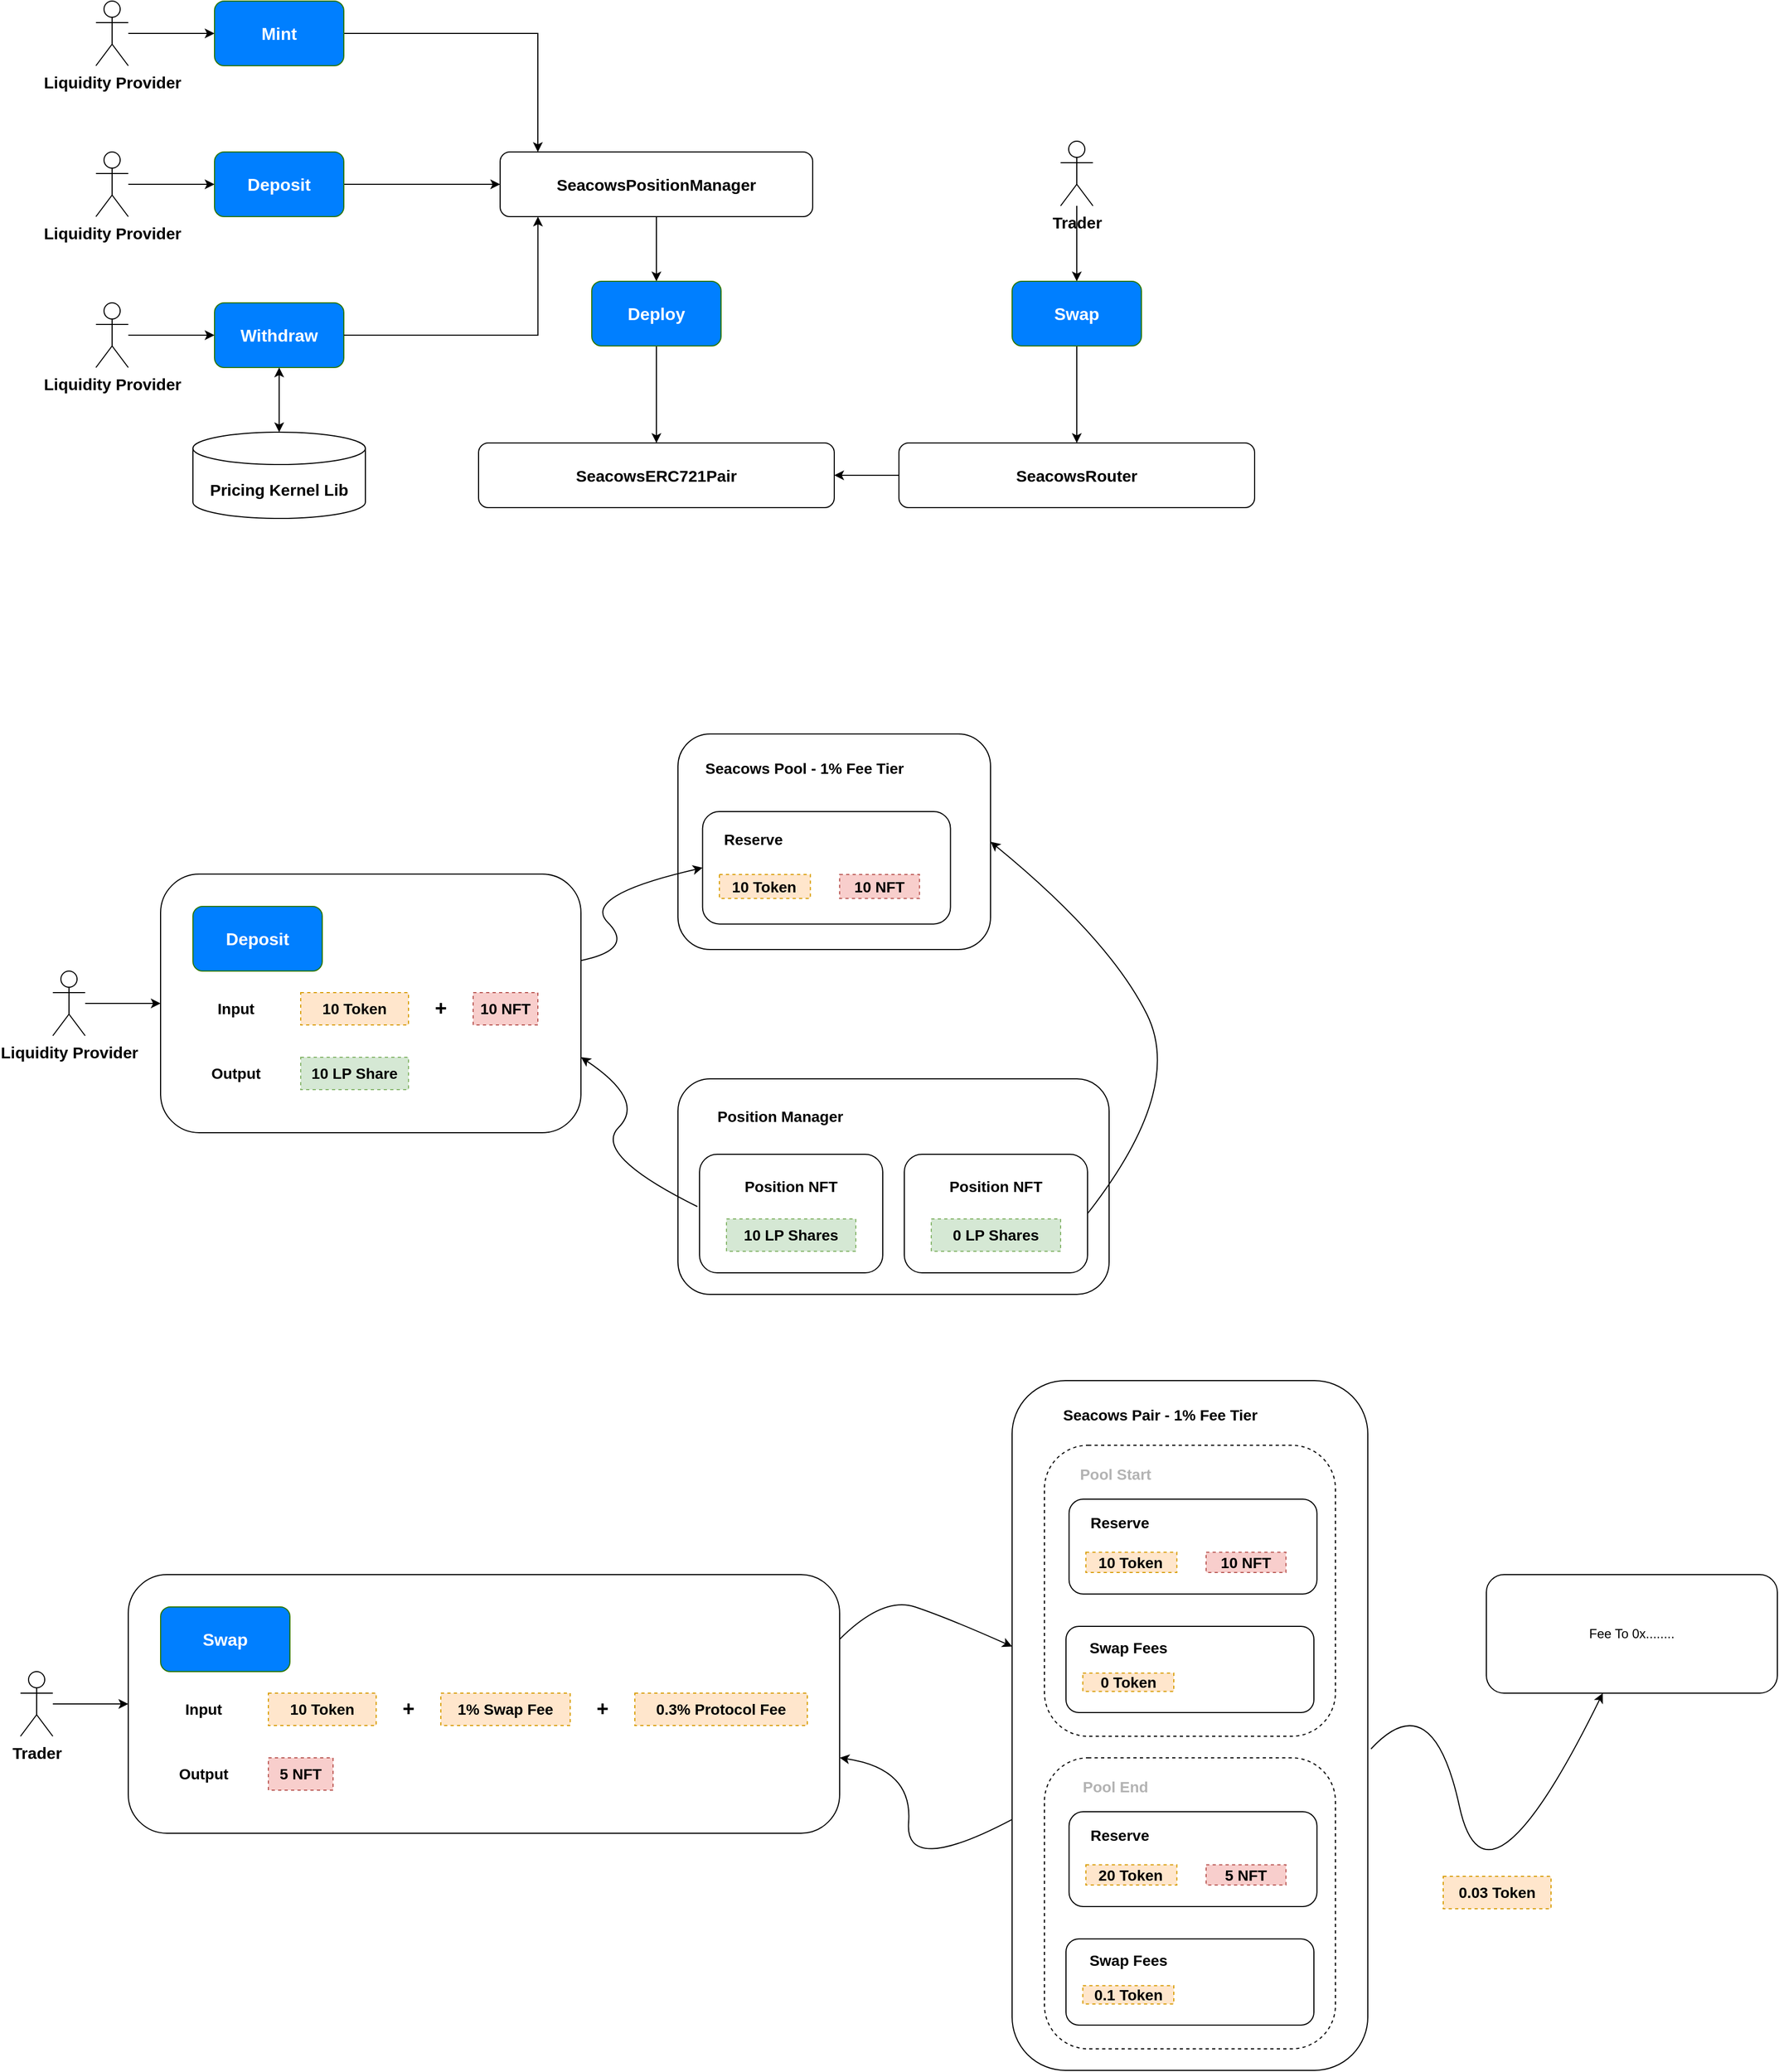<mxfile version="22.1.5" type="github">
  <diagram name="Page-1" id="JHaaU6NFo8X3d21TWG8B">
    <mxGraphModel dx="3038" dy="1568" grid="1" gridSize="10" guides="1" tooltips="1" connect="1" arrows="1" fold="1" page="1" pageScale="1" pageWidth="850" pageHeight="1100" math="0" shadow="0">
      <root>
        <mxCell id="0" />
        <mxCell id="1" parent="0" />
        <mxCell id="7NEF39oOE2MMFY-x1kDi-77" value="" style="group" vertex="1" connectable="0" parent="1">
          <mxGeometry x="-430" y="350" width="1075" height="480" as="geometry" />
        </mxCell>
        <mxCell id="mslve8zWukUBzVXUummT-3" value="SeacowsPositionManager" style="rounded=1;whiteSpace=wrap;html=1;fontStyle=1;fontSize=15;" parent="7NEF39oOE2MMFY-x1kDi-77" vertex="1">
          <mxGeometry x="375" y="140" width="290" height="60" as="geometry" />
        </mxCell>
        <mxCell id="mslve8zWukUBzVXUummT-4" value="SeacowsERC721Pair" style="rounded=1;whiteSpace=wrap;html=1;fontStyle=1;fontSize=15;" parent="7NEF39oOE2MMFY-x1kDi-77" vertex="1">
          <mxGeometry x="355" y="410" width="330" height="60" as="geometry" />
        </mxCell>
        <mxCell id="mslve8zWukUBzVXUummT-36" style="edgeStyle=orthogonalEdgeStyle;rounded=0;orthogonalLoop=1;jettySize=auto;html=1;" parent="7NEF39oOE2MMFY-x1kDi-77" source="mslve8zWukUBzVXUummT-5" target="mslve8zWukUBzVXUummT-4" edge="1">
          <mxGeometry relative="1" as="geometry" />
        </mxCell>
        <mxCell id="mslve8zWukUBzVXUummT-5" value="SeacowsRouter" style="rounded=1;whiteSpace=wrap;html=1;fontStyle=1;fontSize=15;" parent="7NEF39oOE2MMFY-x1kDi-77" vertex="1">
          <mxGeometry x="745" y="410" width="330" height="60" as="geometry" />
        </mxCell>
        <mxCell id="mslve8zWukUBzVXUummT-7" value="Pricing Kernel Lib" style="shape=cylinder3;whiteSpace=wrap;html=1;boundedLbl=1;backgroundOutline=1;size=15;fontStyle=1;fontSize=15;" parent="7NEF39oOE2MMFY-x1kDi-77" vertex="1">
          <mxGeometry x="90" y="400" width="160" height="80" as="geometry" />
        </mxCell>
        <mxCell id="mslve8zWukUBzVXUummT-9" value="Liquidity Provider" style="shape=umlActor;verticalLabelPosition=bottom;verticalAlign=top;html=1;outlineConnect=0;fontStyle=1;fontSize=15;" parent="7NEF39oOE2MMFY-x1kDi-77" vertex="1">
          <mxGeometry width="30" height="60" as="geometry" />
        </mxCell>
        <mxCell id="mslve8zWukUBzVXUummT-10" value="Trader" style="shape=umlActor;verticalLabelPosition=bottom;verticalAlign=top;html=1;outlineConnect=0;fontStyle=1;fontSize=15;" parent="7NEF39oOE2MMFY-x1kDi-77" vertex="1">
          <mxGeometry x="895" y="130" width="30" height="60" as="geometry" />
        </mxCell>
        <mxCell id="mslve8zWukUBzVXUummT-32" style="edgeStyle=orthogonalEdgeStyle;rounded=0;orthogonalLoop=1;jettySize=auto;html=1;exitX=1;exitY=0.5;exitDx=0;exitDy=0;" parent="7NEF39oOE2MMFY-x1kDi-77" source="mslve8zWukUBzVXUummT-20" target="mslve8zWukUBzVXUummT-3" edge="1">
          <mxGeometry relative="1" as="geometry">
            <Array as="points">
              <mxPoint x="410" y="30" />
            </Array>
          </mxGeometry>
        </mxCell>
        <mxCell id="mslve8zWukUBzVXUummT-20" value="&lt;b&gt;&lt;font style=&quot;font-size: 16px;&quot;&gt;Mint&lt;/font&gt;&lt;/b&gt;" style="rounded=1;whiteSpace=wrap;html=1;fillColor=#007FFF;strokeColor=#2D7600;fontColor=#FFFFFF;" parent="7NEF39oOE2MMFY-x1kDi-77" vertex="1">
          <mxGeometry x="110" width="120" height="60" as="geometry" />
        </mxCell>
        <mxCell id="mslve8zWukUBzVXUummT-29" style="edgeStyle=orthogonalEdgeStyle;rounded=0;orthogonalLoop=1;jettySize=auto;html=1;" parent="7NEF39oOE2MMFY-x1kDi-77" source="mslve8zWukUBzVXUummT-9" target="mslve8zWukUBzVXUummT-20" edge="1">
          <mxGeometry relative="1" as="geometry">
            <Array as="points">
              <mxPoint x="70" y="30" />
              <mxPoint x="70" y="30" />
            </Array>
          </mxGeometry>
        </mxCell>
        <mxCell id="mslve8zWukUBzVXUummT-31" style="edgeStyle=orthogonalEdgeStyle;rounded=0;orthogonalLoop=1;jettySize=auto;html=1;entryX=0;entryY=0.5;entryDx=0;entryDy=0;" parent="7NEF39oOE2MMFY-x1kDi-77" source="mslve8zWukUBzVXUummT-21" target="mslve8zWukUBzVXUummT-3" edge="1">
          <mxGeometry relative="1" as="geometry" />
        </mxCell>
        <mxCell id="mslve8zWukUBzVXUummT-21" value="&lt;b&gt;&lt;font style=&quot;font-size: 16px;&quot;&gt;Deposit&lt;br&gt;&lt;/font&gt;&lt;/b&gt;" style="rounded=1;whiteSpace=wrap;html=1;fillColor=#007FFF;strokeColor=#2D7600;fontColor=#FFFFFF;" parent="7NEF39oOE2MMFY-x1kDi-77" vertex="1">
          <mxGeometry x="110" y="140" width="120" height="60" as="geometry" />
        </mxCell>
        <mxCell id="mslve8zWukUBzVXUummT-25" value="" style="edgeStyle=orthogonalEdgeStyle;rounded=0;orthogonalLoop=1;jettySize=auto;html=1;" parent="7NEF39oOE2MMFY-x1kDi-77" source="mslve8zWukUBzVXUummT-22" target="mslve8zWukUBzVXUummT-4" edge="1">
          <mxGeometry relative="1" as="geometry" />
        </mxCell>
        <mxCell id="mslve8zWukUBzVXUummT-22" value="&lt;b&gt;&lt;font style=&quot;font-size: 16px;&quot;&gt;Deploy&lt;/font&gt;&lt;/b&gt;" style="rounded=1;whiteSpace=wrap;html=1;fillColor=#007FFF;strokeColor=#2D7600;fontColor=#FFFFFF;" parent="7NEF39oOE2MMFY-x1kDi-77" vertex="1">
          <mxGeometry x="460" y="260" width="120" height="60" as="geometry" />
        </mxCell>
        <mxCell id="mslve8zWukUBzVXUummT-24" value="" style="edgeStyle=orthogonalEdgeStyle;rounded=0;orthogonalLoop=1;jettySize=auto;html=1;" parent="7NEF39oOE2MMFY-x1kDi-77" source="mslve8zWukUBzVXUummT-3" target="mslve8zWukUBzVXUummT-22" edge="1">
          <mxGeometry relative="1" as="geometry" />
        </mxCell>
        <mxCell id="mslve8zWukUBzVXUummT-35" value="" style="edgeStyle=orthogonalEdgeStyle;rounded=0;orthogonalLoop=1;jettySize=auto;html=1;" parent="7NEF39oOE2MMFY-x1kDi-77" source="mslve8zWukUBzVXUummT-23" target="mslve8zWukUBzVXUummT-5" edge="1">
          <mxGeometry relative="1" as="geometry" />
        </mxCell>
        <mxCell id="mslve8zWukUBzVXUummT-23" value="&lt;b&gt;&lt;font style=&quot;font-size: 16px;&quot;&gt;Swap&lt;/font&gt;&lt;/b&gt;" style="rounded=1;whiteSpace=wrap;html=1;fillColor=#007FFF;strokeColor=#2D7600;fontColor=#FFFFFF;" parent="7NEF39oOE2MMFY-x1kDi-77" vertex="1">
          <mxGeometry x="850" y="260" width="120" height="60" as="geometry" />
        </mxCell>
        <mxCell id="mslve8zWukUBzVXUummT-45" value="" style="edgeStyle=orthogonalEdgeStyle;rounded=0;orthogonalLoop=1;jettySize=auto;html=1;" parent="7NEF39oOE2MMFY-x1kDi-77" source="mslve8zWukUBzVXUummT-10" target="mslve8zWukUBzVXUummT-23" edge="1">
          <mxGeometry relative="1" as="geometry" />
        </mxCell>
        <mxCell id="mslve8zWukUBzVXUummT-30" style="edgeStyle=orthogonalEdgeStyle;rounded=0;orthogonalLoop=1;jettySize=auto;html=1;" parent="7NEF39oOE2MMFY-x1kDi-77" source="mslve8zWukUBzVXUummT-27" target="mslve8zWukUBzVXUummT-21" edge="1">
          <mxGeometry relative="1" as="geometry" />
        </mxCell>
        <mxCell id="mslve8zWukUBzVXUummT-27" value="Liquidity Provider" style="shape=umlActor;verticalLabelPosition=bottom;verticalAlign=top;html=1;outlineConnect=0;fontStyle=1;fontSize=15;" parent="7NEF39oOE2MMFY-x1kDi-77" vertex="1">
          <mxGeometry y="140" width="30" height="60" as="geometry" />
        </mxCell>
        <mxCell id="mslve8zWukUBzVXUummT-37" value="&lt;b&gt;&lt;font style=&quot;font-size: 16px;&quot;&gt;Withdraw&lt;br&gt;&lt;/font&gt;&lt;/b&gt;" style="rounded=1;whiteSpace=wrap;html=1;fillColor=#007FFF;strokeColor=#2D7600;fontColor=#FFFFFF;" parent="7NEF39oOE2MMFY-x1kDi-77" vertex="1">
          <mxGeometry x="110" y="280" width="120" height="60" as="geometry" />
        </mxCell>
        <mxCell id="mslve8zWukUBzVXUummT-38" style="edgeStyle=orthogonalEdgeStyle;rounded=0;orthogonalLoop=1;jettySize=auto;html=1;" parent="7NEF39oOE2MMFY-x1kDi-77" source="mslve8zWukUBzVXUummT-39" target="mslve8zWukUBzVXUummT-37" edge="1">
          <mxGeometry relative="1" as="geometry" />
        </mxCell>
        <mxCell id="mslve8zWukUBzVXUummT-39" value="Liquidity Provider" style="shape=umlActor;verticalLabelPosition=bottom;verticalAlign=top;html=1;outlineConnect=0;fontStyle=1;fontSize=15;" parent="7NEF39oOE2MMFY-x1kDi-77" vertex="1">
          <mxGeometry y="280" width="30" height="60" as="geometry" />
        </mxCell>
        <mxCell id="mslve8zWukUBzVXUummT-40" style="edgeStyle=orthogonalEdgeStyle;rounded=0;orthogonalLoop=1;jettySize=auto;html=1;entryX=0.121;entryY=1;entryDx=0;entryDy=0;entryPerimeter=0;" parent="7NEF39oOE2MMFY-x1kDi-77" source="mslve8zWukUBzVXUummT-37" target="mslve8zWukUBzVXUummT-3" edge="1">
          <mxGeometry relative="1" as="geometry" />
        </mxCell>
        <mxCell id="mslve8zWukUBzVXUummT-47" value="" style="endArrow=classic;startArrow=classic;html=1;rounded=0;entryX=0.5;entryY=1;entryDx=0;entryDy=0;exitX=0.5;exitY=0;exitDx=0;exitDy=0;exitPerimeter=0;strokeWidth=1;" parent="7NEF39oOE2MMFY-x1kDi-77" source="mslve8zWukUBzVXUummT-7" target="mslve8zWukUBzVXUummT-37" edge="1">
          <mxGeometry width="100" height="100" relative="1" as="geometry">
            <mxPoint x="130" y="480" as="sourcePoint" />
            <mxPoint x="230" y="380" as="targetPoint" />
          </mxGeometry>
        </mxCell>
        <mxCell id="7NEF39oOE2MMFY-x1kDi-78" value="" style="group" vertex="1" connectable="0" parent="1">
          <mxGeometry x="-470" y="1030" width="1050" height="520" as="geometry" />
        </mxCell>
        <mxCell id="7NEF39oOE2MMFY-x1kDi-1" value="Liquidity Provider" style="shape=umlActor;verticalLabelPosition=bottom;verticalAlign=top;html=1;outlineConnect=0;fontStyle=1;fontSize=15;" vertex="1" parent="7NEF39oOE2MMFY-x1kDi-78">
          <mxGeometry y="220" width="30" height="60" as="geometry" />
        </mxCell>
        <mxCell id="7NEF39oOE2MMFY-x1kDi-14" value="" style="group;labelBorderColor=#3399FF;" vertex="1" connectable="0" parent="7NEF39oOE2MMFY-x1kDi-78">
          <mxGeometry x="100" y="130" width="390" height="240" as="geometry" />
        </mxCell>
        <mxCell id="7NEF39oOE2MMFY-x1kDi-5" value="" style="rounded=1;whiteSpace=wrap;html=1;" vertex="1" parent="7NEF39oOE2MMFY-x1kDi-14">
          <mxGeometry width="390" height="240" as="geometry" />
        </mxCell>
        <mxCell id="7NEF39oOE2MMFY-x1kDi-2" value="&lt;b&gt;&lt;font style=&quot;font-size: 16px;&quot;&gt;Deposit&lt;br&gt;&lt;/font&gt;&lt;/b&gt;" style="rounded=1;whiteSpace=wrap;html=1;fillColor=#007FFF;strokeColor=#2D7600;fontColor=#FFFFFF;" vertex="1" parent="7NEF39oOE2MMFY-x1kDi-14">
          <mxGeometry x="30" y="30" width="120" height="60" as="geometry" />
        </mxCell>
        <mxCell id="7NEF39oOE2MMFY-x1kDi-6" value="Input" style="text;html=1;strokeColor=none;fillColor=none;align=center;verticalAlign=middle;whiteSpace=wrap;rounded=0;fontStyle=1;fontSize=14;" vertex="1" parent="7NEF39oOE2MMFY-x1kDi-14">
          <mxGeometry x="40" y="110" width="60" height="30" as="geometry" />
        </mxCell>
        <mxCell id="7NEF39oOE2MMFY-x1kDi-7" value="Output" style="text;html=1;strokeColor=none;fillColor=none;align=center;verticalAlign=middle;whiteSpace=wrap;rounded=0;fontStyle=1;fontSize=14;" vertex="1" parent="7NEF39oOE2MMFY-x1kDi-14">
          <mxGeometry x="40" y="170" width="60" height="30" as="geometry" />
        </mxCell>
        <mxCell id="7NEF39oOE2MMFY-x1kDi-8" value="10 Token" style="text;html=1;strokeColor=#d79b00;fillColor=#ffe6cc;align=center;verticalAlign=middle;whiteSpace=wrap;rounded=0;labelBorderColor=none;dashed=1;fontStyle=1;fontSize=14;" vertex="1" parent="7NEF39oOE2MMFY-x1kDi-14">
          <mxGeometry x="130" y="110" width="100" height="30" as="geometry" />
        </mxCell>
        <mxCell id="7NEF39oOE2MMFY-x1kDi-9" value="10 NFT" style="text;html=1;align=center;verticalAlign=middle;whiteSpace=wrap;rounded=0;fillColor=#f8cecc;strokeColor=#b85450;dashed=1;fontStyle=1;fontSize=14;" vertex="1" parent="7NEF39oOE2MMFY-x1kDi-14">
          <mxGeometry x="290" y="110" width="60" height="30" as="geometry" />
        </mxCell>
        <mxCell id="7NEF39oOE2MMFY-x1kDi-10" value="10 LP Share" style="text;html=1;strokeColor=#82b366;fillColor=#d5e8d4;align=center;verticalAlign=middle;whiteSpace=wrap;rounded=0;dashed=1;fontStyle=1;fontSize=14;" vertex="1" parent="7NEF39oOE2MMFY-x1kDi-14">
          <mxGeometry x="130" y="170" width="100" height="30" as="geometry" />
        </mxCell>
        <mxCell id="7NEF39oOE2MMFY-x1kDi-11" value="+" style="text;html=1;strokeColor=none;fillColor=none;align=center;verticalAlign=middle;whiteSpace=wrap;rounded=0;fontStyle=1;fontSize=19;" vertex="1" parent="7NEF39oOE2MMFY-x1kDi-14">
          <mxGeometry x="230" y="110" width="60" height="30" as="geometry" />
        </mxCell>
        <mxCell id="7NEF39oOE2MMFY-x1kDi-16" value="" style="edgeStyle=orthogonalEdgeStyle;rounded=0;orthogonalLoop=1;jettySize=auto;html=1;entryX=0;entryY=0.5;entryDx=0;entryDy=0;" edge="1" parent="7NEF39oOE2MMFY-x1kDi-78" source="7NEF39oOE2MMFY-x1kDi-1" target="7NEF39oOE2MMFY-x1kDi-5">
          <mxGeometry relative="1" as="geometry" />
        </mxCell>
        <mxCell id="7NEF39oOE2MMFY-x1kDi-30" value="" style="group" vertex="1" connectable="0" parent="7NEF39oOE2MMFY-x1kDi-78">
          <mxGeometry x="580" width="350" height="200" as="geometry" />
        </mxCell>
        <mxCell id="7NEF39oOE2MMFY-x1kDi-3" value="" style="rounded=1;whiteSpace=wrap;html=1;" vertex="1" parent="7NEF39oOE2MMFY-x1kDi-30">
          <mxGeometry width="290" height="200" as="geometry" />
        </mxCell>
        <mxCell id="7NEF39oOE2MMFY-x1kDi-17" value="Seacows Pool - 1% Fee Tier" style="text;html=1;strokeColor=none;fillColor=none;align=center;verticalAlign=middle;whiteSpace=wrap;rounded=0;fontStyle=1;fontSize=14;" vertex="1" parent="7NEF39oOE2MMFY-x1kDi-30">
          <mxGeometry y="20.0" width="234.78" height="24" as="geometry" />
        </mxCell>
        <mxCell id="7NEF39oOE2MMFY-x1kDi-28" value="" style="group" vertex="1" connectable="0" parent="7NEF39oOE2MMFY-x1kDi-30">
          <mxGeometry x="22.826" y="72" width="230" height="104.348" as="geometry" />
        </mxCell>
        <mxCell id="7NEF39oOE2MMFY-x1kDi-24" value="" style="rounded=1;whiteSpace=wrap;html=1;" vertex="1" parent="7NEF39oOE2MMFY-x1kDi-28">
          <mxGeometry width="230" height="104.348" as="geometry" />
        </mxCell>
        <mxCell id="7NEF39oOE2MMFY-x1kDi-26" value="10 Token" style="text;html=1;strokeColor=#d79b00;fillColor=#ffe6cc;align=center;verticalAlign=middle;whiteSpace=wrap;rounded=0;labelBorderColor=none;dashed=1;fontStyle=1;fontSize=14;" vertex="1" parent="7NEF39oOE2MMFY-x1kDi-28">
          <mxGeometry x="15.62" y="58.435" width="84.38" height="22.157" as="geometry" />
        </mxCell>
        <mxCell id="7NEF39oOE2MMFY-x1kDi-27" value="10 NFT" style="text;html=1;align=center;verticalAlign=middle;whiteSpace=wrap;rounded=0;fillColor=#f8cecc;strokeColor=#b85450;dashed=1;fontStyle=1;fontSize=14;" vertex="1" parent="7NEF39oOE2MMFY-x1kDi-28">
          <mxGeometry x="127.178" y="58.434" width="74.086" height="22.152" as="geometry" />
        </mxCell>
        <mxCell id="7NEF39oOE2MMFY-x1kDi-18" value="Reserve" style="text;html=1;strokeColor=none;fillColor=none;align=center;verticalAlign=middle;whiteSpace=wrap;rounded=0;fontStyle=1;fontSize=14;" vertex="1" parent="7NEF39oOE2MMFY-x1kDi-28">
          <mxGeometry x="15.62" y="14.957" width="64.38" height="22.157" as="geometry" />
        </mxCell>
        <mxCell id="7NEF39oOE2MMFY-x1kDi-38" value="" style="group" vertex="1" connectable="0" parent="7NEF39oOE2MMFY-x1kDi-78">
          <mxGeometry x="580" y="320" width="400" height="200" as="geometry" />
        </mxCell>
        <mxCell id="7NEF39oOE2MMFY-x1kDi-4" value="" style="rounded=1;whiteSpace=wrap;html=1;" vertex="1" parent="7NEF39oOE2MMFY-x1kDi-38">
          <mxGeometry width="400" height="200" as="geometry" />
        </mxCell>
        <mxCell id="7NEF39oOE2MMFY-x1kDi-19" value="Position Manager" style="text;html=1;strokeColor=none;fillColor=none;align=center;verticalAlign=middle;whiteSpace=wrap;rounded=0;fontStyle=1;fontSize=14;" vertex="1" parent="7NEF39oOE2MMFY-x1kDi-38">
          <mxGeometry x="20" y="20" width="150" height="30" as="geometry" />
        </mxCell>
        <mxCell id="7NEF39oOE2MMFY-x1kDi-33" value="" style="group" vertex="1" connectable="0" parent="7NEF39oOE2MMFY-x1kDi-38">
          <mxGeometry x="20" y="70" width="170" height="110" as="geometry" />
        </mxCell>
        <mxCell id="7NEF39oOE2MMFY-x1kDi-25" value="" style="rounded=1;whiteSpace=wrap;html=1;" vertex="1" parent="7NEF39oOE2MMFY-x1kDi-33">
          <mxGeometry width="170" height="110" as="geometry" />
        </mxCell>
        <mxCell id="7NEF39oOE2MMFY-x1kDi-20" value="Position NFT" style="text;html=1;strokeColor=none;fillColor=none;align=center;verticalAlign=middle;whiteSpace=wrap;rounded=0;fontStyle=1;fontSize=14;" vertex="1" parent="7NEF39oOE2MMFY-x1kDi-33">
          <mxGeometry x="25" y="15" width="120" height="30" as="geometry" />
        </mxCell>
        <mxCell id="7NEF39oOE2MMFY-x1kDi-32" value="10 LP Shares" style="text;html=1;strokeColor=#82b366;fillColor=#d5e8d4;align=center;verticalAlign=middle;whiteSpace=wrap;rounded=0;labelBorderColor=none;dashed=1;fontStyle=1;fontSize=14;" vertex="1" parent="7NEF39oOE2MMFY-x1kDi-33">
          <mxGeometry x="25" y="60" width="120" height="30" as="geometry" />
        </mxCell>
        <mxCell id="7NEF39oOE2MMFY-x1kDi-34" value="" style="group" vertex="1" connectable="0" parent="7NEF39oOE2MMFY-x1kDi-38">
          <mxGeometry x="210" y="70" width="170" height="110" as="geometry" />
        </mxCell>
        <mxCell id="7NEF39oOE2MMFY-x1kDi-35" value="" style="rounded=1;whiteSpace=wrap;html=1;" vertex="1" parent="7NEF39oOE2MMFY-x1kDi-34">
          <mxGeometry width="170" height="110" as="geometry" />
        </mxCell>
        <mxCell id="7NEF39oOE2MMFY-x1kDi-36" value="Position NFT" style="text;html=1;strokeColor=none;fillColor=none;align=center;verticalAlign=middle;whiteSpace=wrap;rounded=0;fontStyle=1;fontSize=14;" vertex="1" parent="7NEF39oOE2MMFY-x1kDi-34">
          <mxGeometry x="25" y="15" width="120" height="30" as="geometry" />
        </mxCell>
        <mxCell id="7NEF39oOE2MMFY-x1kDi-37" value="0 LP Shares" style="text;html=1;strokeColor=#82b366;fillColor=#d5e8d4;align=center;verticalAlign=middle;whiteSpace=wrap;rounded=0;labelBorderColor=none;dashed=1;fontStyle=1;fontSize=14;" vertex="1" parent="7NEF39oOE2MMFY-x1kDi-34">
          <mxGeometry x="25" y="60" width="120" height="30" as="geometry" />
        </mxCell>
        <mxCell id="7NEF39oOE2MMFY-x1kDi-41" value="" style="curved=1;endArrow=classic;html=1;rounded=0;exitX=1;exitY=0.5;exitDx=0;exitDy=0;entryX=1;entryY=0.5;entryDx=0;entryDy=0;" edge="1" parent="7NEF39oOE2MMFY-x1kDi-78" source="7NEF39oOE2MMFY-x1kDi-35" target="7NEF39oOE2MMFY-x1kDi-3">
          <mxGeometry width="50" height="50" relative="1" as="geometry">
            <mxPoint x="1000" y="270" as="sourcePoint" />
            <mxPoint x="1050" y="220" as="targetPoint" />
            <Array as="points">
              <mxPoint x="1050" y="330" />
              <mxPoint x="980" y="190" />
            </Array>
          </mxGeometry>
        </mxCell>
        <mxCell id="7NEF39oOE2MMFY-x1kDi-42" value="" style="curved=1;endArrow=classic;html=1;rounded=0;entryX=1;entryY=0.708;entryDx=0;entryDy=0;entryPerimeter=0;exitX=-0.012;exitY=0.441;exitDx=0;exitDy=0;exitPerimeter=0;" edge="1" parent="7NEF39oOE2MMFY-x1kDi-78" source="7NEF39oOE2MMFY-x1kDi-25" target="7NEF39oOE2MMFY-x1kDi-5">
          <mxGeometry width="50" height="50" relative="1" as="geometry">
            <mxPoint x="550" y="390" as="sourcePoint" />
            <mxPoint x="500" y="340" as="targetPoint" />
            <Array as="points">
              <mxPoint x="500" y="390" />
              <mxPoint x="550" y="340" />
            </Array>
          </mxGeometry>
        </mxCell>
        <mxCell id="7NEF39oOE2MMFY-x1kDi-43" value="" style="curved=1;endArrow=classic;html=1;rounded=0;entryX=0;entryY=0.5;entryDx=0;entryDy=0;" edge="1" parent="7NEF39oOE2MMFY-x1kDi-78" source="7NEF39oOE2MMFY-x1kDi-5" target="7NEF39oOE2MMFY-x1kDi-24">
          <mxGeometry width="50" height="50" relative="1" as="geometry">
            <mxPoint x="490" y="200" as="sourcePoint" />
            <mxPoint x="540" y="150" as="targetPoint" />
            <Array as="points">
              <mxPoint x="540" y="200" />
              <mxPoint x="490" y="150" />
            </Array>
          </mxGeometry>
        </mxCell>
        <mxCell id="7NEF39oOE2MMFY-x1kDi-122" value="" style="group" vertex="1" connectable="0" parent="1">
          <mxGeometry x="-500" y="1630" width="1630" height="640" as="geometry" />
        </mxCell>
        <mxCell id="7NEF39oOE2MMFY-x1kDi-45" value="Trader" style="shape=umlActor;verticalLabelPosition=bottom;verticalAlign=top;html=1;outlineConnect=0;fontStyle=1;fontSize=15;" vertex="1" parent="7NEF39oOE2MMFY-x1kDi-122">
          <mxGeometry y="270" width="30" height="60" as="geometry" />
        </mxCell>
        <mxCell id="7NEF39oOE2MMFY-x1kDi-56" value="" style="rounded=1;whiteSpace=wrap;html=1;container=0;" vertex="1" parent="7NEF39oOE2MMFY-x1kDi-122">
          <mxGeometry x="920" width="330" height="640" as="geometry" />
        </mxCell>
        <mxCell id="7NEF39oOE2MMFY-x1kDi-57" value="Seacows Pair - 1% Fee Tier" style="text;html=1;strokeColor=none;fillColor=none;align=center;verticalAlign=middle;whiteSpace=wrap;rounded=0;fontStyle=1;fontSize=14;container=0;" vertex="1" parent="7NEF39oOE2MMFY-x1kDi-122">
          <mxGeometry x="940" y="20" width="234.78" height="24" as="geometry" />
        </mxCell>
        <mxCell id="7NEF39oOE2MMFY-x1kDi-84" value="" style="group" vertex="1" connectable="0" parent="7NEF39oOE2MMFY-x1kDi-122">
          <mxGeometry x="100" y="180" width="660" height="240" as="geometry" />
        </mxCell>
        <mxCell id="7NEF39oOE2MMFY-x1kDi-47" value="" style="rounded=1;whiteSpace=wrap;html=1;container=0;" vertex="1" parent="7NEF39oOE2MMFY-x1kDi-84">
          <mxGeometry width="660" height="240" as="geometry" />
        </mxCell>
        <mxCell id="7NEF39oOE2MMFY-x1kDi-48" value="&lt;b&gt;&lt;font style=&quot;font-size: 16px;&quot;&gt;Swap&lt;br&gt;&lt;/font&gt;&lt;/b&gt;" style="rounded=1;whiteSpace=wrap;html=1;fillColor=#007FFF;strokeColor=#2D7600;fontColor=#FFFFFF;container=0;" vertex="1" parent="7NEF39oOE2MMFY-x1kDi-84">
          <mxGeometry x="30" y="30" width="120" height="60" as="geometry" />
        </mxCell>
        <mxCell id="7NEF39oOE2MMFY-x1kDi-49" value="Input" style="text;html=1;strokeColor=none;fillColor=none;align=center;verticalAlign=middle;whiteSpace=wrap;rounded=0;fontStyle=1;fontSize=14;container=0;" vertex="1" parent="7NEF39oOE2MMFY-x1kDi-84">
          <mxGeometry x="40" y="110" width="60" height="30" as="geometry" />
        </mxCell>
        <mxCell id="7NEF39oOE2MMFY-x1kDi-50" value="Output" style="text;html=1;strokeColor=none;fillColor=none;align=center;verticalAlign=middle;whiteSpace=wrap;rounded=0;fontStyle=1;fontSize=14;container=0;" vertex="1" parent="7NEF39oOE2MMFY-x1kDi-84">
          <mxGeometry x="40" y="170" width="60" height="30" as="geometry" />
        </mxCell>
        <mxCell id="7NEF39oOE2MMFY-x1kDi-51" value="10 Token" style="text;html=1;strokeColor=#d79b00;fillColor=#ffe6cc;align=center;verticalAlign=middle;whiteSpace=wrap;rounded=0;labelBorderColor=none;dashed=1;fontStyle=1;fontSize=14;container=0;" vertex="1" parent="7NEF39oOE2MMFY-x1kDi-84">
          <mxGeometry x="130" y="110" width="100" height="30" as="geometry" />
        </mxCell>
        <mxCell id="7NEF39oOE2MMFY-x1kDi-54" value="+" style="text;html=1;strokeColor=none;fillColor=none;align=center;verticalAlign=middle;whiteSpace=wrap;rounded=0;fontStyle=1;fontSize=19;container=0;" vertex="1" parent="7NEF39oOE2MMFY-x1kDi-84">
          <mxGeometry x="230" y="110" width="60" height="30" as="geometry" />
        </mxCell>
        <mxCell id="7NEF39oOE2MMFY-x1kDi-80" value="1% Swap Fee" style="text;html=1;strokeColor=#d79b00;fillColor=#ffe6cc;align=center;verticalAlign=middle;whiteSpace=wrap;rounded=0;labelBorderColor=none;dashed=1;fontStyle=1;fontSize=14;container=0;" vertex="1" parent="7NEF39oOE2MMFY-x1kDi-84">
          <mxGeometry x="290" y="110" width="120" height="30" as="geometry" />
        </mxCell>
        <mxCell id="7NEF39oOE2MMFY-x1kDi-81" value="+" style="text;html=1;strokeColor=none;fillColor=none;align=center;verticalAlign=middle;whiteSpace=wrap;rounded=0;fontStyle=1;fontSize=19;container=0;" vertex="1" parent="7NEF39oOE2MMFY-x1kDi-84">
          <mxGeometry x="410" y="110" width="60" height="30" as="geometry" />
        </mxCell>
        <mxCell id="7NEF39oOE2MMFY-x1kDi-82" value="0.3% Protocol Fee" style="text;html=1;strokeColor=#d79b00;fillColor=#ffe6cc;align=center;verticalAlign=middle;whiteSpace=wrap;rounded=0;labelBorderColor=none;dashed=1;fontStyle=1;fontSize=14;container=0;" vertex="1" parent="7NEF39oOE2MMFY-x1kDi-84">
          <mxGeometry x="470" y="110" width="160" height="30" as="geometry" />
        </mxCell>
        <mxCell id="7NEF39oOE2MMFY-x1kDi-83" value="5 NFT" style="text;html=1;align=center;verticalAlign=middle;whiteSpace=wrap;rounded=0;fillColor=#f8cecc;strokeColor=#b85450;dashed=1;fontStyle=1;fontSize=14;" vertex="1" parent="7NEF39oOE2MMFY-x1kDi-84">
          <mxGeometry x="130" y="170" width="60" height="30" as="geometry" />
        </mxCell>
        <mxCell id="7NEF39oOE2MMFY-x1kDi-44" value="" style="edgeStyle=orthogonalEdgeStyle;rounded=0;orthogonalLoop=1;jettySize=auto;html=1;entryX=0;entryY=0.5;entryDx=0;entryDy=0;" edge="1" source="7NEF39oOE2MMFY-x1kDi-45" target="7NEF39oOE2MMFY-x1kDi-47" parent="7NEF39oOE2MMFY-x1kDi-122">
          <mxGeometry relative="1" as="geometry" />
        </mxCell>
        <mxCell id="7NEF39oOE2MMFY-x1kDi-75" value="" style="curved=1;endArrow=classic;html=1;rounded=0;entryX=1;entryY=0.708;entryDx=0;entryDy=0;entryPerimeter=0;" edge="1" source="7NEF39oOE2MMFY-x1kDi-56" target="7NEF39oOE2MMFY-x1kDi-47" parent="7NEF39oOE2MMFY-x1kDi-122">
          <mxGeometry width="50" height="50" relative="1" as="geometry">
            <mxPoint x="760" y="478.51" as="sourcePoint" />
            <mxPoint x="1117.96" y="390" as="targetPoint" />
            <Array as="points">
              <mxPoint x="820" y="460" />
              <mxPoint x="827.96" y="360" />
            </Array>
          </mxGeometry>
        </mxCell>
        <mxCell id="7NEF39oOE2MMFY-x1kDi-76" value="" style="curved=1;endArrow=classic;html=1;rounded=0;exitX=1;exitY=0.25;exitDx=0;exitDy=0;" edge="1" source="7NEF39oOE2MMFY-x1kDi-47" target="7NEF39oOE2MMFY-x1kDi-56" parent="7NEF39oOE2MMFY-x1kDi-122">
          <mxGeometry width="50" height="50" relative="1" as="geometry">
            <mxPoint x="490" y="250" as="sourcePoint" />
            <mxPoint x="962.83" y="116" as="targetPoint" />
            <Array as="points">
              <mxPoint x="800" y="200" />
              <mxPoint x="860" y="220" />
            </Array>
          </mxGeometry>
        </mxCell>
        <mxCell id="7NEF39oOE2MMFY-x1kDi-103" value="" style="group" vertex="1" connectable="0" parent="7NEF39oOE2MMFY-x1kDi-122">
          <mxGeometry x="950" y="60" width="270" height="270" as="geometry" />
        </mxCell>
        <mxCell id="7NEF39oOE2MMFY-x1kDi-91" value="" style="rounded=1;whiteSpace=wrap;html=1;dashed=1;" vertex="1" parent="7NEF39oOE2MMFY-x1kDi-103">
          <mxGeometry width="270" height="270" as="geometry" />
        </mxCell>
        <mxCell id="7NEF39oOE2MMFY-x1kDi-92" value="" style="group" vertex="1" connectable="0" parent="7NEF39oOE2MMFY-x1kDi-103">
          <mxGeometry x="22.83" y="50" width="230" height="88" as="geometry" />
        </mxCell>
        <mxCell id="7NEF39oOE2MMFY-x1kDi-93" value="" style="rounded=1;whiteSpace=wrap;html=1;container=0;" vertex="1" parent="7NEF39oOE2MMFY-x1kDi-92">
          <mxGeometry width="230" height="88.0" as="geometry" />
        </mxCell>
        <mxCell id="7NEF39oOE2MMFY-x1kDi-94" value="10 Token" style="text;html=1;strokeColor=#d79b00;fillColor=#ffe6cc;align=center;verticalAlign=middle;whiteSpace=wrap;rounded=0;labelBorderColor=none;dashed=1;fontStyle=1;fontSize=14;container=0;" vertex="1" parent="7NEF39oOE2MMFY-x1kDi-92">
          <mxGeometry x="15.62" y="49.28" width="84.38" height="18.685" as="geometry" />
        </mxCell>
        <mxCell id="7NEF39oOE2MMFY-x1kDi-95" value="10 NFT" style="text;html=1;align=center;verticalAlign=middle;whiteSpace=wrap;rounded=0;fillColor=#f8cecc;strokeColor=#b85450;dashed=1;fontStyle=1;fontSize=14;container=0;" vertex="1" parent="7NEF39oOE2MMFY-x1kDi-92">
          <mxGeometry x="127.178" y="49.28" width="74.086" height="18.682" as="geometry" />
        </mxCell>
        <mxCell id="7NEF39oOE2MMFY-x1kDi-96" value="Reserve" style="text;html=1;strokeColor=none;fillColor=none;align=center;verticalAlign=middle;whiteSpace=wrap;rounded=0;fontStyle=1;fontSize=14;container=0;" vertex="1" parent="7NEF39oOE2MMFY-x1kDi-92">
          <mxGeometry x="15.62" y="12.613" width="64.38" height="18.685" as="geometry" />
        </mxCell>
        <mxCell id="7NEF39oOE2MMFY-x1kDi-97" value="" style="group" vertex="1" connectable="0" parent="7NEF39oOE2MMFY-x1kDi-103">
          <mxGeometry x="20" y="168" width="230" height="80" as="geometry" />
        </mxCell>
        <mxCell id="7NEF39oOE2MMFY-x1kDi-98" value="" style="rounded=1;whiteSpace=wrap;html=1;container=0;" vertex="1" parent="7NEF39oOE2MMFY-x1kDi-97">
          <mxGeometry width="230" height="80.0" as="geometry" />
        </mxCell>
        <mxCell id="7NEF39oOE2MMFY-x1kDi-99" value="0 Token" style="text;html=1;strokeColor=#d79b00;fillColor=#ffe6cc;align=center;verticalAlign=middle;whiteSpace=wrap;rounded=0;labelBorderColor=none;dashed=1;fontStyle=1;fontSize=14;container=0;" vertex="1" parent="7NEF39oOE2MMFY-x1kDi-97">
          <mxGeometry x="15.62" y="43.367" width="84.38" height="16.987" as="geometry" />
        </mxCell>
        <mxCell id="7NEF39oOE2MMFY-x1kDi-100" value="Swap Fees" style="text;html=1;strokeColor=none;fillColor=none;align=center;verticalAlign=middle;whiteSpace=wrap;rounded=0;fontStyle=1;fontSize=14;container=0;" vertex="1" parent="7NEF39oOE2MMFY-x1kDi-97">
          <mxGeometry x="15.62" y="11.469" width="84.38" height="16.989" as="geometry" />
        </mxCell>
        <mxCell id="7NEF39oOE2MMFY-x1kDi-102" value="Pool Start" style="text;html=1;strokeColor=none;fillColor=none;align=center;verticalAlign=middle;whiteSpace=wrap;rounded=0;fontStyle=1;fontSize=14;container=0;fontColor=#B3B3B3;" vertex="1" parent="7NEF39oOE2MMFY-x1kDi-103">
          <mxGeometry x="20" y="17.66" width="91.55" height="18.69" as="geometry" />
        </mxCell>
        <mxCell id="7NEF39oOE2MMFY-x1kDi-104" value="" style="group" vertex="1" connectable="0" parent="7NEF39oOE2MMFY-x1kDi-122">
          <mxGeometry x="950" y="350" width="270" height="270" as="geometry" />
        </mxCell>
        <mxCell id="7NEF39oOE2MMFY-x1kDi-105" value="" style="rounded=1;whiteSpace=wrap;html=1;dashed=1;" vertex="1" parent="7NEF39oOE2MMFY-x1kDi-104">
          <mxGeometry width="270" height="270" as="geometry" />
        </mxCell>
        <mxCell id="7NEF39oOE2MMFY-x1kDi-106" value="" style="group" vertex="1" connectable="0" parent="7NEF39oOE2MMFY-x1kDi-104">
          <mxGeometry x="22.83" y="50" width="230" height="88" as="geometry" />
        </mxCell>
        <mxCell id="7NEF39oOE2MMFY-x1kDi-107" value="" style="rounded=1;whiteSpace=wrap;html=1;container=0;" vertex="1" parent="7NEF39oOE2MMFY-x1kDi-106">
          <mxGeometry width="230" height="88.0" as="geometry" />
        </mxCell>
        <mxCell id="7NEF39oOE2MMFY-x1kDi-108" value="20 Token" style="text;html=1;strokeColor=#d79b00;fillColor=#ffe6cc;align=center;verticalAlign=middle;whiteSpace=wrap;rounded=0;labelBorderColor=none;dashed=1;fontStyle=1;fontSize=14;container=0;" vertex="1" parent="7NEF39oOE2MMFY-x1kDi-106">
          <mxGeometry x="15.62" y="49.28" width="84.38" height="18.685" as="geometry" />
        </mxCell>
        <mxCell id="7NEF39oOE2MMFY-x1kDi-109" value="5 NFT" style="text;html=1;align=center;verticalAlign=middle;whiteSpace=wrap;rounded=0;fillColor=#f8cecc;strokeColor=#b85450;dashed=1;fontStyle=1;fontSize=14;container=0;" vertex="1" parent="7NEF39oOE2MMFY-x1kDi-106">
          <mxGeometry x="127.178" y="49.28" width="74.086" height="18.682" as="geometry" />
        </mxCell>
        <mxCell id="7NEF39oOE2MMFY-x1kDi-110" value="Reserve" style="text;html=1;strokeColor=none;fillColor=none;align=center;verticalAlign=middle;whiteSpace=wrap;rounded=0;fontStyle=1;fontSize=14;container=0;" vertex="1" parent="7NEF39oOE2MMFY-x1kDi-106">
          <mxGeometry x="15.62" y="12.613" width="64.38" height="18.685" as="geometry" />
        </mxCell>
        <mxCell id="7NEF39oOE2MMFY-x1kDi-111" value="" style="group" vertex="1" connectable="0" parent="7NEF39oOE2MMFY-x1kDi-104">
          <mxGeometry x="20" y="168" width="230" height="80" as="geometry" />
        </mxCell>
        <mxCell id="7NEF39oOE2MMFY-x1kDi-112" value="" style="rounded=1;whiteSpace=wrap;html=1;container=0;" vertex="1" parent="7NEF39oOE2MMFY-x1kDi-111">
          <mxGeometry width="230" height="80.0" as="geometry" />
        </mxCell>
        <mxCell id="7NEF39oOE2MMFY-x1kDi-113" value="0.1 Token" style="text;html=1;strokeColor=#d79b00;fillColor=#ffe6cc;align=center;verticalAlign=middle;whiteSpace=wrap;rounded=0;labelBorderColor=none;dashed=1;fontStyle=1;fontSize=14;container=0;" vertex="1" parent="7NEF39oOE2MMFY-x1kDi-111">
          <mxGeometry x="15.62" y="43.367" width="84.38" height="16.987" as="geometry" />
        </mxCell>
        <mxCell id="7NEF39oOE2MMFY-x1kDi-114" value="Swap Fees" style="text;html=1;strokeColor=none;fillColor=none;align=center;verticalAlign=middle;whiteSpace=wrap;rounded=0;fontStyle=1;fontSize=14;container=0;" vertex="1" parent="7NEF39oOE2MMFY-x1kDi-111">
          <mxGeometry x="15.62" y="11.469" width="84.38" height="16.989" as="geometry" />
        </mxCell>
        <mxCell id="7NEF39oOE2MMFY-x1kDi-115" value="Pool End" style="text;html=1;strokeColor=none;fillColor=none;align=center;verticalAlign=middle;whiteSpace=wrap;rounded=0;fontStyle=1;fontSize=14;container=0;fontColor=#B3B3B3;" vertex="1" parent="7NEF39oOE2MMFY-x1kDi-104">
          <mxGeometry x="20" y="17.66" width="91.55" height="18.69" as="geometry" />
        </mxCell>
        <mxCell id="7NEF39oOE2MMFY-x1kDi-117" value="Fee To 0x........" style="rounded=1;whiteSpace=wrap;html=1;" vertex="1" parent="7NEF39oOE2MMFY-x1kDi-122">
          <mxGeometry x="1360" y="180" width="270" height="110" as="geometry" />
        </mxCell>
        <mxCell id="7NEF39oOE2MMFY-x1kDi-118" value="" style="curved=1;endArrow=classic;html=1;rounded=0;exitX=1.009;exitY=0.534;exitDx=0;exitDy=0;exitPerimeter=0;" edge="1" parent="7NEF39oOE2MMFY-x1kDi-122" source="7NEF39oOE2MMFY-x1kDi-56" target="7NEF39oOE2MMFY-x1kDi-117">
          <mxGeometry width="50" height="50" relative="1" as="geometry">
            <mxPoint x="1070" y="590" as="sourcePoint" />
            <mxPoint x="1120" y="540" as="targetPoint" />
            <Array as="points">
              <mxPoint x="1310" y="280" />
              <mxPoint x="1360" y="510" />
            </Array>
          </mxGeometry>
        </mxCell>
        <mxCell id="7NEF39oOE2MMFY-x1kDi-119" value="0.03 Token" style="text;html=1;strokeColor=#d79b00;fillColor=#ffe6cc;align=center;verticalAlign=middle;whiteSpace=wrap;rounded=0;labelBorderColor=none;dashed=1;fontStyle=1;fontSize=14;container=0;" vertex="1" parent="7NEF39oOE2MMFY-x1kDi-122">
          <mxGeometry x="1320" y="460" width="100" height="30" as="geometry" />
        </mxCell>
      </root>
    </mxGraphModel>
  </diagram>
</mxfile>
